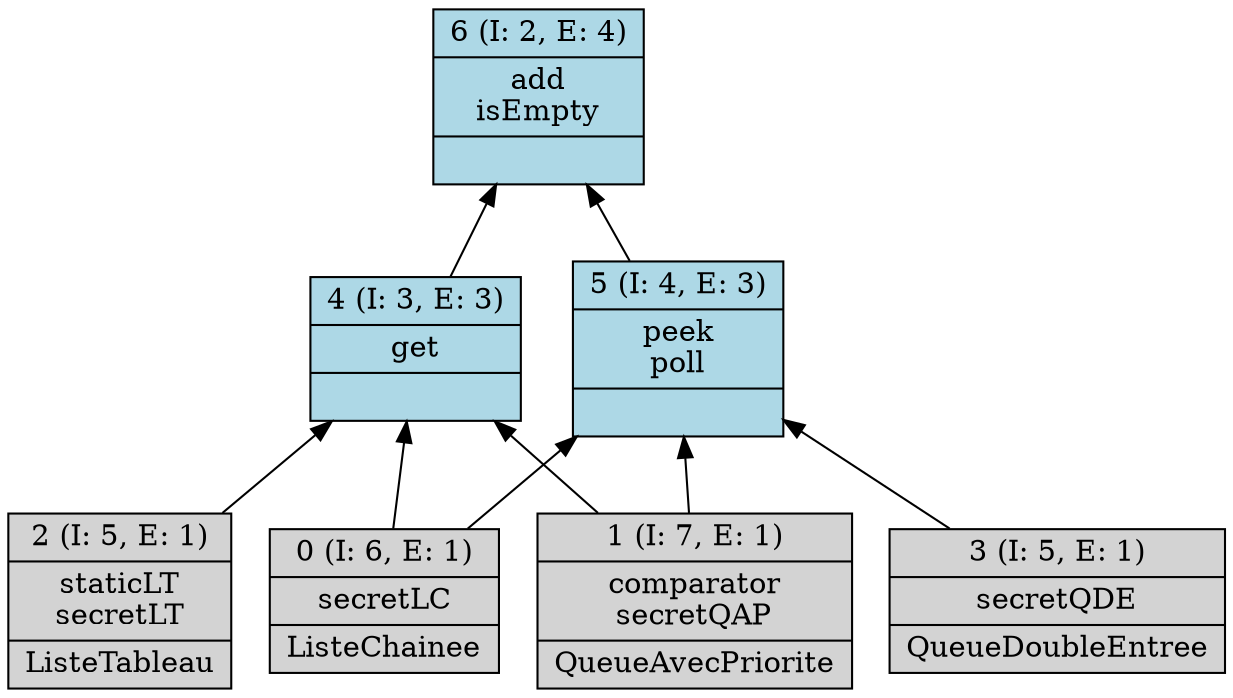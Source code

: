 digraph G { 
	rankdir=BT;
0 [shape=record,style=filled,label="{0 (I: 6, E: 1)|secretLC\n|ListeChainee\n}"];
1 [shape=record,style=filled,label="{1 (I: 7, E: 1)|comparator\nsecretQAP\n|QueueAvecPriorite\n}"];
2 [shape=record,style=filled,label="{2 (I: 5, E: 1)|staticLT\nsecretLT\n|ListeTableau\n}"];
3 [shape=record,style=filled,label="{3 (I: 5, E: 1)|secretQDE\n|QueueDoubleEntree\n}"];
4 [shape=record,style=filled,fillcolor=lightblue,label="{4 (I: 3, E: 3)|get\n|}"];
5 [shape=record,style=filled,fillcolor=lightblue,label="{5 (I: 4, E: 3)|peek\npoll\n|}"];
6 [shape=record,style=filled,fillcolor=lightblue,label="{6 (I: 2, E: 4)|add\nisEmpty\n|}"];
	0 -> 4
	0 -> 5
	1 -> 4
	1 -> 5
	2 -> 4
	3 -> 5
	4 -> 6
	5 -> 6
}